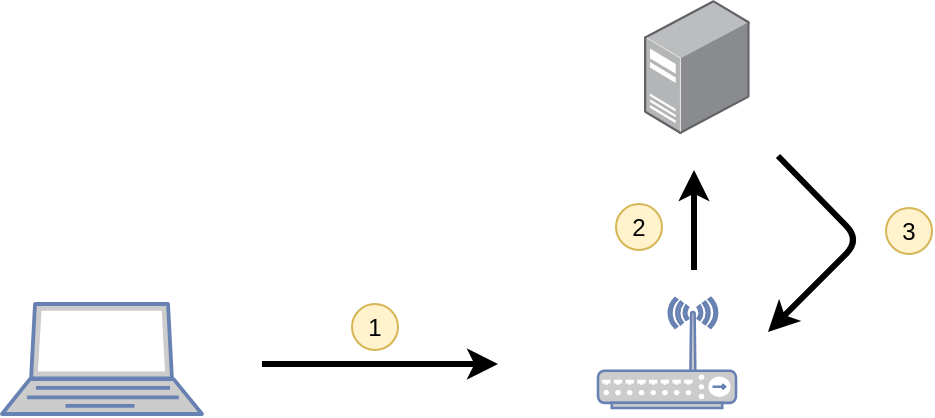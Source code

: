 <mxfile version="13.5.1" type="github">
  <diagram id="l56CjqGkB6kQWcgfxgll" name="Page-1">
    <mxGraphModel dx="888" dy="174" grid="0" gridSize="10" guides="1" tooltips="1" connect="1" arrows="1" fold="1" page="0" pageScale="1" pageWidth="850" pageHeight="1100" math="0" shadow="0">
      <root>
        <mxCell id="0" />
        <mxCell id="1" parent="0" />
        <mxCell id="2-9A5GTCEi-F7P2OKU_l-25" value="" style="fontColor=#0066CC;verticalAlign=top;verticalLabelPosition=bottom;labelPosition=center;align=center;html=1;outlineConnect=0;fillColor=#CCCCCC;strokeColor=#6881B3;gradientColor=none;gradientDirection=north;strokeWidth=2;shape=mxgraph.networks.laptop;" vertex="1" parent="1">
          <mxGeometry x="146" y="628" width="100" height="55" as="geometry" />
        </mxCell>
        <mxCell id="2-9A5GTCEi-F7P2OKU_l-26" value="" style="fontColor=#0066CC;verticalAlign=top;verticalLabelPosition=bottom;labelPosition=center;align=center;html=1;outlineConnect=0;fillColor=#CCCCCC;strokeColor=#6881B3;gradientColor=none;gradientDirection=north;strokeWidth=2;shape=mxgraph.networks.wireless_hub;" vertex="1" parent="1">
          <mxGeometry x="444" y="625" width="69" height="55" as="geometry" />
        </mxCell>
        <mxCell id="2-9A5GTCEi-F7P2OKU_l-28" value="" style="points=[];aspect=fixed;html=1;align=center;shadow=0;dashed=0;image;image=img/lib/allied_telesis/computer_and_terminals/Server_Desktop.svg;" vertex="1" parent="1">
          <mxGeometry x="467" y="476" width="52.86" height="67" as="geometry" />
        </mxCell>
        <mxCell id="2-9A5GTCEi-F7P2OKU_l-38" value="" style="endArrow=classic;html=1;strokeWidth=3;" edge="1" parent="1">
          <mxGeometry width="50" height="50" relative="1" as="geometry">
            <mxPoint x="534" y="554" as="sourcePoint" />
            <mxPoint x="529" y="642" as="targetPoint" />
            <Array as="points">
              <mxPoint x="575" y="596" />
            </Array>
          </mxGeometry>
        </mxCell>
        <mxCell id="2-9A5GTCEi-F7P2OKU_l-39" value="" style="endArrow=classic;html=1;strokeWidth=3;" edge="1" parent="1">
          <mxGeometry width="50" height="50" relative="1" as="geometry">
            <mxPoint x="276" y="658" as="sourcePoint" />
            <mxPoint x="394" y="658" as="targetPoint" />
          </mxGeometry>
        </mxCell>
        <mxCell id="2-9A5GTCEi-F7P2OKU_l-40" value="" style="endArrow=classic;html=1;strokeWidth=3;" edge="1" parent="1">
          <mxGeometry width="50" height="50" relative="1" as="geometry">
            <mxPoint x="492" y="611" as="sourcePoint" />
            <mxPoint x="492" y="561" as="targetPoint" />
          </mxGeometry>
        </mxCell>
        <mxCell id="2-9A5GTCEi-F7P2OKU_l-41" value="1" style="ellipse;whiteSpace=wrap;html=1;aspect=fixed;fillColor=#fff2cc;strokeColor=#d6b656;" vertex="1" parent="1">
          <mxGeometry x="321" y="628" width="23" height="23" as="geometry" />
        </mxCell>
        <mxCell id="2-9A5GTCEi-F7P2OKU_l-44" value="2" style="ellipse;whiteSpace=wrap;html=1;aspect=fixed;fillColor=#fff2cc;strokeColor=#d6b656;" vertex="1" parent="1">
          <mxGeometry x="453" y="578" width="23" height="23" as="geometry" />
        </mxCell>
        <mxCell id="2-9A5GTCEi-F7P2OKU_l-45" value="3" style="ellipse;whiteSpace=wrap;html=1;aspect=fixed;fillColor=#fff2cc;strokeColor=#d6b656;" vertex="1" parent="1">
          <mxGeometry x="588" y="580" width="23" height="23" as="geometry" />
        </mxCell>
      </root>
    </mxGraphModel>
  </diagram>
</mxfile>
